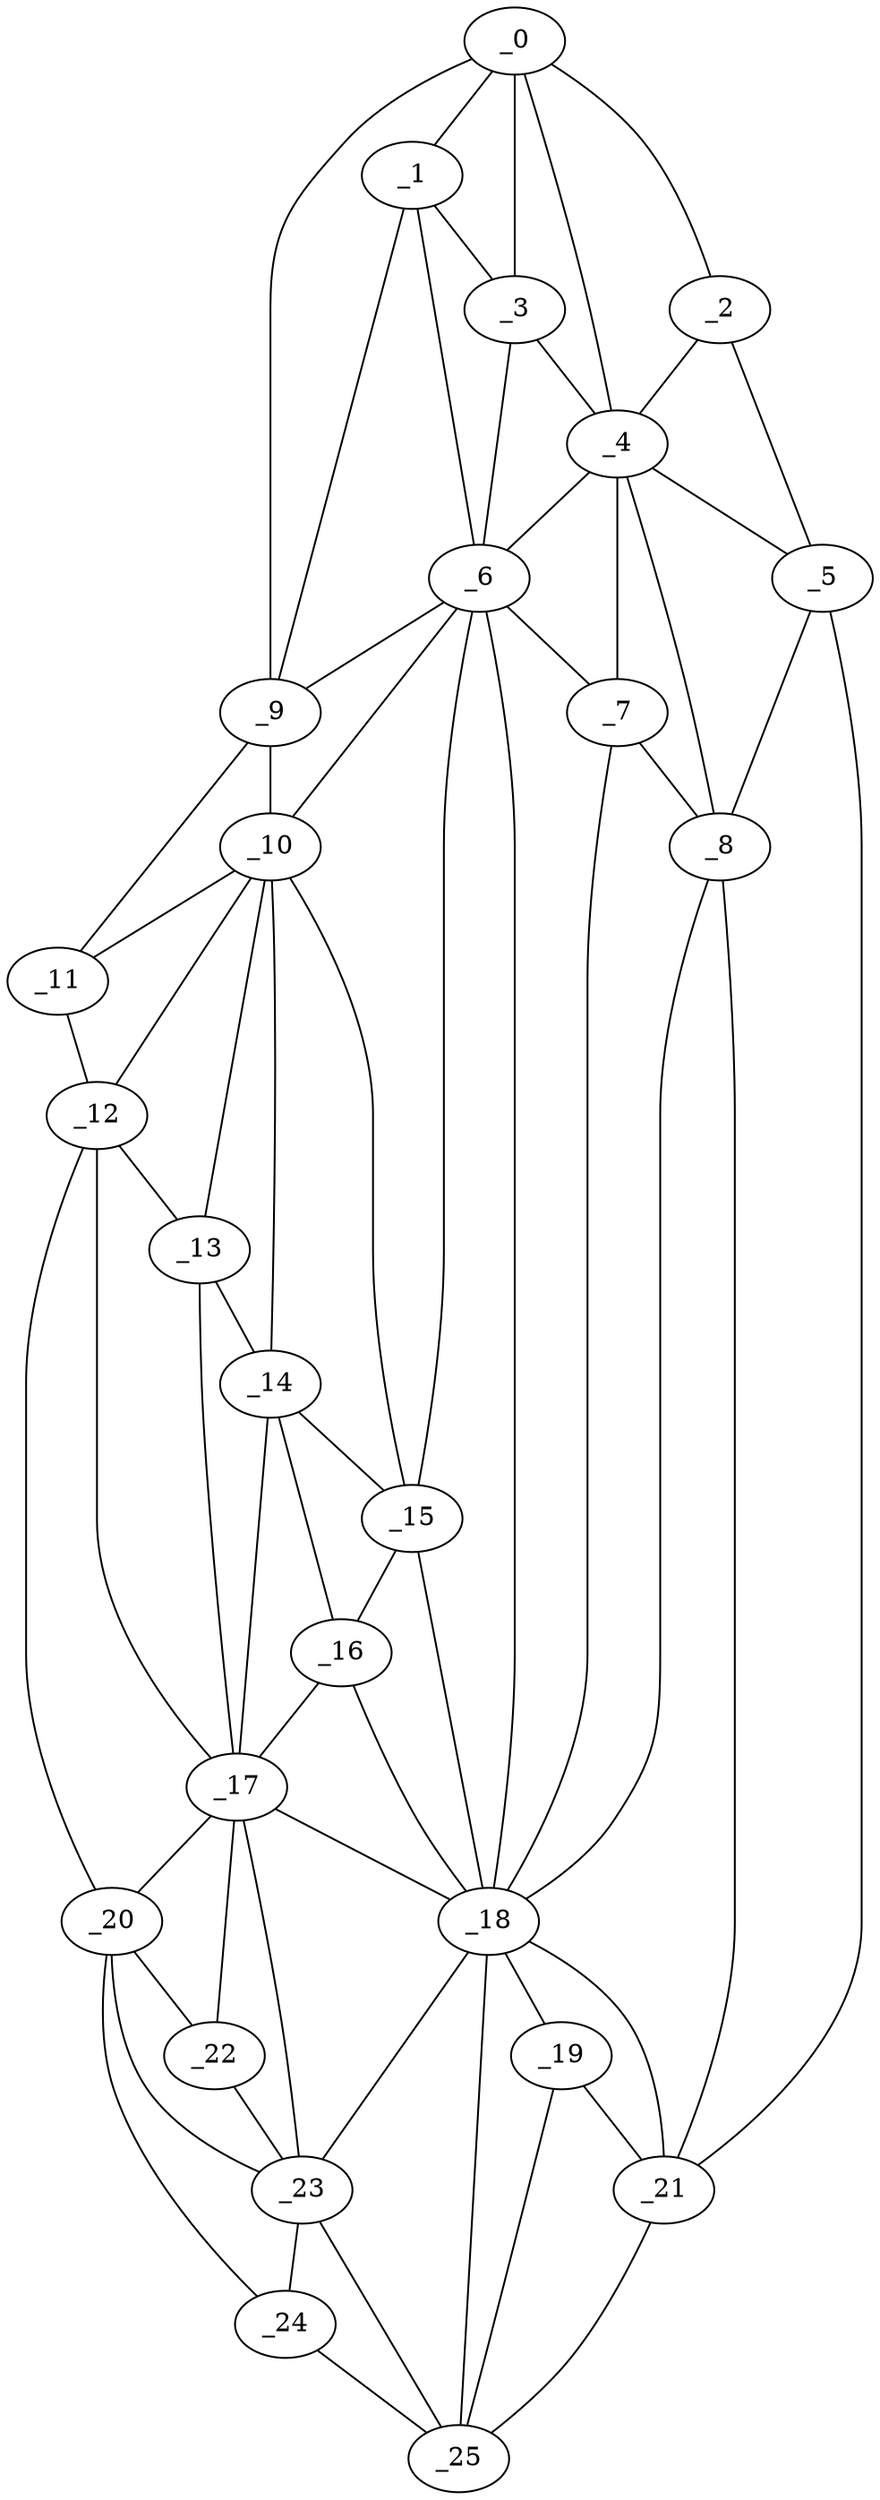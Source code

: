 graph "obj3__300.gxl" {
	_0	 [x=6,
		y=71];
	_1	 [x=12,
		y=65];
	_0 -- _1	 [valence=2];
	_2	 [x=15,
		y=93];
	_0 -- _2	 [valence=1];
	_3	 [x=17,
		y=66];
	_0 -- _3	 [valence=2];
	_4	 [x=27,
		y=84];
	_0 -- _4	 [valence=2];
	_9	 [x=35,
		y=31];
	_0 -- _9	 [valence=1];
	_1 -- _3	 [valence=2];
	_6	 [x=34,
		y=41];
	_1 -- _6	 [valence=2];
	_1 -- _9	 [valence=2];
	_2 -- _4	 [valence=1];
	_5	 [x=31,
		y=97];
	_2 -- _5	 [valence=1];
	_3 -- _4	 [valence=2];
	_3 -- _6	 [valence=2];
	_4 -- _5	 [valence=1];
	_4 -- _6	 [valence=2];
	_7	 [x=34,
		y=88];
	_4 -- _7	 [valence=1];
	_8	 [x=34,
		y=93];
	_4 -- _8	 [valence=2];
	_5 -- _8	 [valence=2];
	_21	 [x=110,
		y=85];
	_5 -- _21	 [valence=1];
	_6 -- _7	 [valence=2];
	_6 -- _9	 [valence=2];
	_10	 [x=45,
		y=29];
	_6 -- _10	 [valence=2];
	_15	 [x=77,
		y=32];
	_6 -- _15	 [valence=1];
	_18	 [x=94,
		y=76];
	_6 -- _18	 [valence=1];
	_7 -- _8	 [valence=1];
	_7 -- _18	 [valence=2];
	_8 -- _18	 [valence=2];
	_8 -- _21	 [valence=2];
	_9 -- _10	 [valence=2];
	_11	 [x=50,
		y=20];
	_9 -- _11	 [valence=1];
	_10 -- _11	 [valence=2];
	_12	 [x=63,
		y=20];
	_10 -- _12	 [valence=2];
	_13	 [x=67,
		y=24];
	_10 -- _13	 [valence=1];
	_14	 [x=74,
		y=29];
	_10 -- _14	 [valence=2];
	_10 -- _15	 [valence=2];
	_11 -- _12	 [valence=1];
	_12 -- _13	 [valence=2];
	_17	 [x=94,
		y=30];
	_12 -- _17	 [valence=2];
	_20	 [x=110,
		y=29];
	_12 -- _20	 [valence=1];
	_13 -- _14	 [valence=1];
	_13 -- _17	 [valence=2];
	_14 -- _15	 [valence=1];
	_16	 [x=85,
		y=32];
	_14 -- _16	 [valence=1];
	_14 -- _17	 [valence=2];
	_15 -- _16	 [valence=1];
	_15 -- _18	 [valence=2];
	_16 -- _17	 [valence=2];
	_16 -- _18	 [valence=2];
	_17 -- _18	 [valence=1];
	_17 -- _20	 [valence=2];
	_22	 [x=112,
		y=34];
	_17 -- _22	 [valence=2];
	_23	 [x=118,
		y=43];
	_17 -- _23	 [valence=1];
	_19	 [x=105,
		y=81];
	_18 -- _19	 [valence=1];
	_18 -- _21	 [valence=2];
	_18 -- _23	 [valence=1];
	_25	 [x=126,
		y=57];
	_18 -- _25	 [valence=2];
	_19 -- _21	 [valence=2];
	_19 -- _25	 [valence=2];
	_20 -- _22	 [valence=1];
	_20 -- _23	 [valence=2];
	_24	 [x=126,
		y=50];
	_20 -- _24	 [valence=1];
	_21 -- _25	 [valence=1];
	_22 -- _23	 [valence=2];
	_23 -- _24	 [valence=2];
	_23 -- _25	 [valence=2];
	_24 -- _25	 [valence=1];
}
